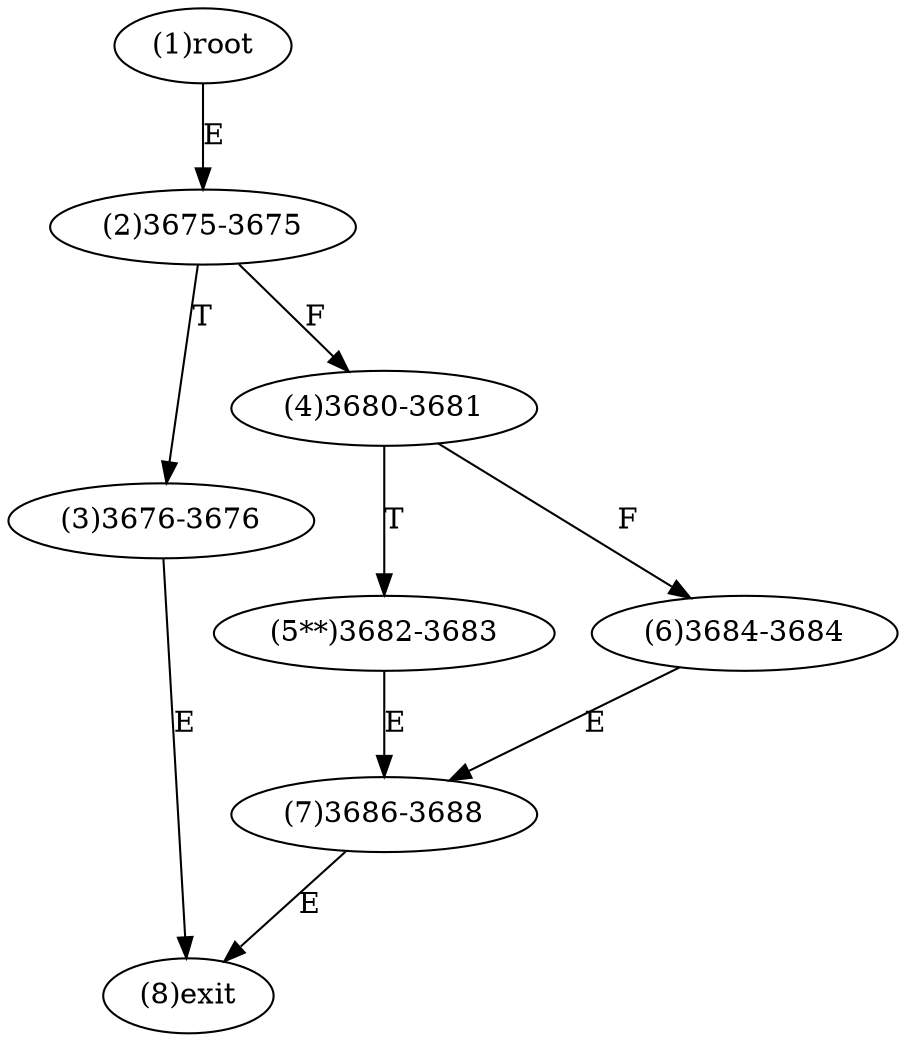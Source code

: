 digraph "" { 
1[ label="(1)root"];
2[ label="(2)3675-3675"];
3[ label="(3)3676-3676"];
4[ label="(4)3680-3681"];
5[ label="(5**)3682-3683"];
6[ label="(6)3684-3684"];
7[ label="(7)3686-3688"];
8[ label="(8)exit"];
1->2[ label="E"];
2->4[ label="F"];
2->3[ label="T"];
3->8[ label="E"];
4->6[ label="F"];
4->5[ label="T"];
5->7[ label="E"];
6->7[ label="E"];
7->8[ label="E"];
}